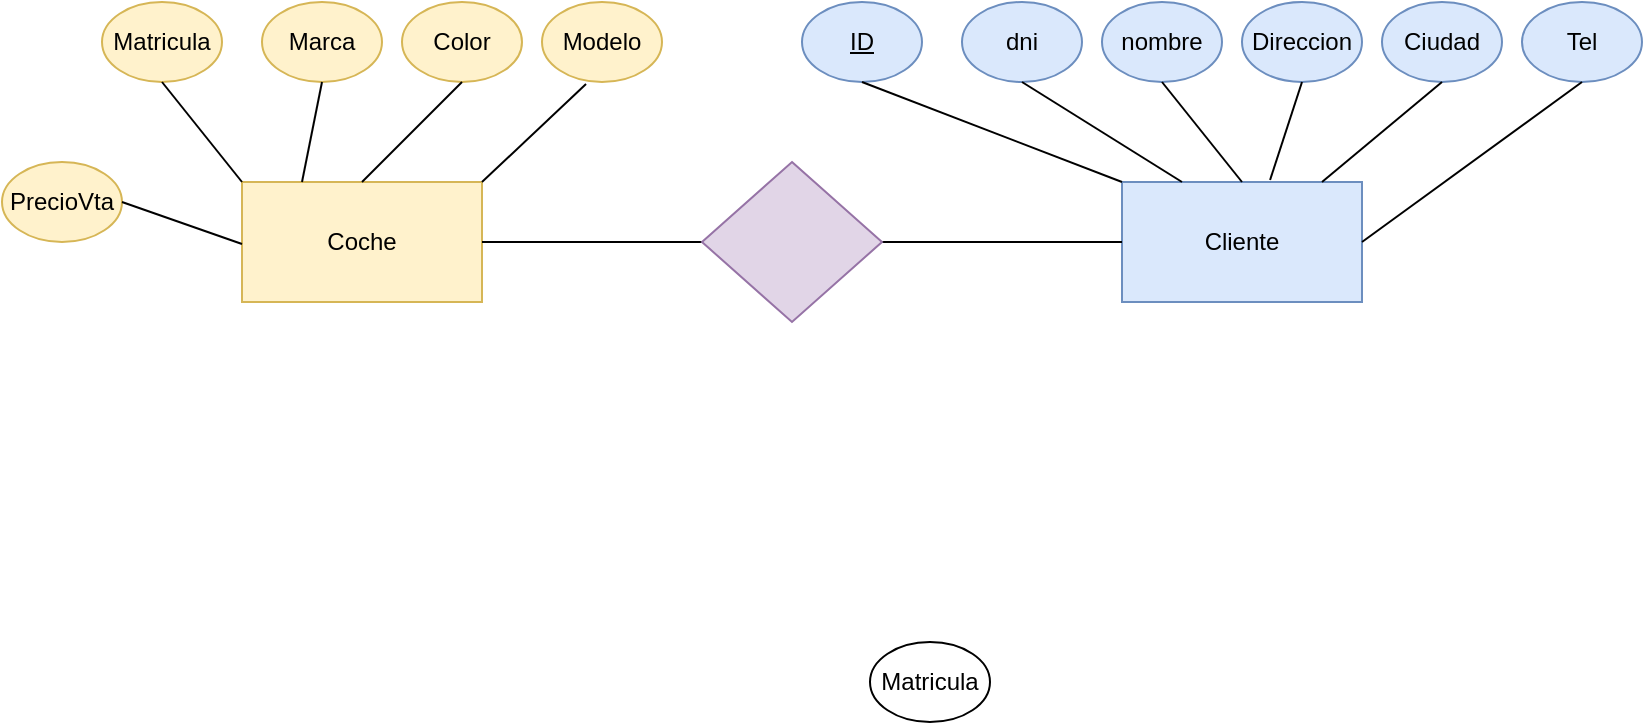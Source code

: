 <mxfile version="24.7.7">
  <diagram name="Página-1" id="XbbW0E3DY1Hykfo39sZ1">
    <mxGraphModel dx="2022" dy="615" grid="1" gridSize="10" guides="1" tooltips="1" connect="1" arrows="1" fold="1" page="1" pageScale="1" pageWidth="827" pageHeight="1169" math="0" shadow="0">
      <root>
        <mxCell id="0" />
        <mxCell id="1" parent="0" />
        <mxCell id="bFVW-gel4DIm9eiZ2UtS-2" value="dni" style="ellipse;whiteSpace=wrap;html=1;fillColor=#dae8fc;strokeColor=#6c8ebf;" vertex="1" parent="1">
          <mxGeometry x="460" y="200" width="60" height="40" as="geometry" />
        </mxCell>
        <mxCell id="bFVW-gel4DIm9eiZ2UtS-7" value="nombre" style="ellipse;whiteSpace=wrap;html=1;fillColor=#dae8fc;strokeColor=#6c8ebf;" vertex="1" parent="1">
          <mxGeometry x="530" y="200" width="60" height="40" as="geometry" />
        </mxCell>
        <mxCell id="bFVW-gel4DIm9eiZ2UtS-8" value="Direccion" style="ellipse;whiteSpace=wrap;html=1;fillColor=#dae8fc;strokeColor=#6c8ebf;" vertex="1" parent="1">
          <mxGeometry x="600" y="200" width="60" height="40" as="geometry" />
        </mxCell>
        <mxCell id="bFVW-gel4DIm9eiZ2UtS-9" value="Ciudad" style="ellipse;whiteSpace=wrap;html=1;fillColor=#dae8fc;strokeColor=#6c8ebf;" vertex="1" parent="1">
          <mxGeometry x="670" y="200" width="60" height="40" as="geometry" />
        </mxCell>
        <mxCell id="bFVW-gel4DIm9eiZ2UtS-10" value="Tel" style="ellipse;whiteSpace=wrap;html=1;fillColor=#dae8fc;strokeColor=#6c8ebf;" vertex="1" parent="1">
          <mxGeometry x="740" y="200" width="60" height="40" as="geometry" />
        </mxCell>
        <mxCell id="bFVW-gel4DIm9eiZ2UtS-11" value="Matricula" style="ellipse;whiteSpace=wrap;html=1;fillColor=#fff2cc;strokeColor=#d6b656;" vertex="1" parent="1">
          <mxGeometry x="30" y="200" width="60" height="40" as="geometry" />
        </mxCell>
        <mxCell id="bFVW-gel4DIm9eiZ2UtS-12" value="Marca" style="ellipse;whiteSpace=wrap;html=1;fillColor=#fff2cc;strokeColor=#d6b656;" vertex="1" parent="1">
          <mxGeometry x="110" y="200" width="60" height="40" as="geometry" />
        </mxCell>
        <mxCell id="bFVW-gel4DIm9eiZ2UtS-13" value="Matricula" style="ellipse;whiteSpace=wrap;html=1;" vertex="1" parent="1">
          <mxGeometry x="414" y="520" width="60" height="40" as="geometry" />
        </mxCell>
        <mxCell id="bFVW-gel4DIm9eiZ2UtS-14" value="Modelo" style="ellipse;whiteSpace=wrap;html=1;fillColor=#fff2cc;strokeColor=#d6b656;" vertex="1" parent="1">
          <mxGeometry x="250" y="200" width="60" height="40" as="geometry" />
        </mxCell>
        <mxCell id="bFVW-gel4DIm9eiZ2UtS-15" value="Color" style="ellipse;whiteSpace=wrap;html=1;fillColor=#fff2cc;strokeColor=#d6b656;" vertex="1" parent="1">
          <mxGeometry x="180" y="200" width="60" height="40" as="geometry" />
        </mxCell>
        <mxCell id="bFVW-gel4DIm9eiZ2UtS-17" value="Cliente" style="rounded=0;whiteSpace=wrap;html=1;fillColor=#dae8fc;strokeColor=#6c8ebf;" vertex="1" parent="1">
          <mxGeometry x="540" y="290" width="120" height="60" as="geometry" />
        </mxCell>
        <mxCell id="bFVW-gel4DIm9eiZ2UtS-18" value="&lt;u&gt;ID&lt;/u&gt;" style="ellipse;whiteSpace=wrap;html=1;fillColor=#dae8fc;strokeColor=#6c8ebf;" vertex="1" parent="1">
          <mxGeometry x="380" y="200" width="60" height="40" as="geometry" />
        </mxCell>
        <mxCell id="bFVW-gel4DIm9eiZ2UtS-19" value="Coche" style="rounded=0;whiteSpace=wrap;html=1;fillColor=#fff2cc;strokeColor=#d6b656;" vertex="1" parent="1">
          <mxGeometry x="100" y="290" width="120" height="60" as="geometry" />
        </mxCell>
        <mxCell id="bFVW-gel4DIm9eiZ2UtS-22" value="" style="endArrow=none;html=1;rounded=0;entryX=0.5;entryY=1;entryDx=0;entryDy=0;exitX=0;exitY=0;exitDx=0;exitDy=0;" edge="1" parent="1" source="bFVW-gel4DIm9eiZ2UtS-19" target="bFVW-gel4DIm9eiZ2UtS-11">
          <mxGeometry width="50" height="50" relative="1" as="geometry">
            <mxPoint x="390" y="410" as="sourcePoint" />
            <mxPoint x="440" y="360" as="targetPoint" />
          </mxGeometry>
        </mxCell>
        <mxCell id="bFVW-gel4DIm9eiZ2UtS-23" value="" style="endArrow=none;html=1;rounded=0;entryX=0.5;entryY=1;entryDx=0;entryDy=0;exitX=0.25;exitY=0;exitDx=0;exitDy=0;" edge="1" parent="1" source="bFVW-gel4DIm9eiZ2UtS-19" target="bFVW-gel4DIm9eiZ2UtS-12">
          <mxGeometry width="50" height="50" relative="1" as="geometry">
            <mxPoint x="110" y="300" as="sourcePoint" />
            <mxPoint x="70" y="250" as="targetPoint" />
          </mxGeometry>
        </mxCell>
        <mxCell id="bFVW-gel4DIm9eiZ2UtS-24" value="" style="endArrow=none;html=1;rounded=0;entryX=0.5;entryY=1;entryDx=0;entryDy=0;exitX=0.5;exitY=0;exitDx=0;exitDy=0;" edge="1" parent="1" source="bFVW-gel4DIm9eiZ2UtS-19" target="bFVW-gel4DIm9eiZ2UtS-15">
          <mxGeometry width="50" height="50" relative="1" as="geometry">
            <mxPoint x="160" y="280" as="sourcePoint" />
            <mxPoint x="150" y="250" as="targetPoint" />
          </mxGeometry>
        </mxCell>
        <mxCell id="bFVW-gel4DIm9eiZ2UtS-26" value="" style="endArrow=none;html=1;rounded=0;entryX=0.367;entryY=1.025;entryDx=0;entryDy=0;exitX=1;exitY=0;exitDx=0;exitDy=0;entryPerimeter=0;" edge="1" parent="1" source="bFVW-gel4DIm9eiZ2UtS-19" target="bFVW-gel4DIm9eiZ2UtS-14">
          <mxGeometry width="50" height="50" relative="1" as="geometry">
            <mxPoint x="170" y="300" as="sourcePoint" />
            <mxPoint x="220" y="250" as="targetPoint" />
          </mxGeometry>
        </mxCell>
        <mxCell id="bFVW-gel4DIm9eiZ2UtS-27" value="PrecioVta" style="ellipse;whiteSpace=wrap;html=1;fillColor=#fff2cc;strokeColor=#d6b656;" vertex="1" parent="1">
          <mxGeometry x="-20" y="280" width="60" height="40" as="geometry" />
        </mxCell>
        <mxCell id="bFVW-gel4DIm9eiZ2UtS-28" value="" style="endArrow=none;html=1;rounded=0;entryX=1;entryY=0.5;entryDx=0;entryDy=0;" edge="1" parent="1" target="bFVW-gel4DIm9eiZ2UtS-27">
          <mxGeometry width="50" height="50" relative="1" as="geometry">
            <mxPoint x="100" y="321" as="sourcePoint" />
            <mxPoint x="260" y="300" as="targetPoint" />
          </mxGeometry>
        </mxCell>
        <mxCell id="bFVW-gel4DIm9eiZ2UtS-30" value="" style="endArrow=none;html=1;rounded=0;entryX=0.5;entryY=1;entryDx=0;entryDy=0;exitX=0;exitY=0;exitDx=0;exitDy=0;" edge="1" parent="1" source="bFVW-gel4DIm9eiZ2UtS-17" target="bFVW-gel4DIm9eiZ2UtS-18">
          <mxGeometry width="50" height="50" relative="1" as="geometry">
            <mxPoint x="390" y="410" as="sourcePoint" />
            <mxPoint x="440" y="360" as="targetPoint" />
          </mxGeometry>
        </mxCell>
        <mxCell id="bFVW-gel4DIm9eiZ2UtS-31" value="" style="endArrow=none;html=1;rounded=0;entryX=0.5;entryY=1;entryDx=0;entryDy=0;exitX=0.25;exitY=0;exitDx=0;exitDy=0;" edge="1" parent="1" source="bFVW-gel4DIm9eiZ2UtS-17" target="bFVW-gel4DIm9eiZ2UtS-2">
          <mxGeometry width="50" height="50" relative="1" as="geometry">
            <mxPoint x="550" y="300" as="sourcePoint" />
            <mxPoint x="420" y="250" as="targetPoint" />
          </mxGeometry>
        </mxCell>
        <mxCell id="bFVW-gel4DIm9eiZ2UtS-32" value="" style="endArrow=none;html=1;rounded=0;entryX=0.5;entryY=1;entryDx=0;entryDy=0;exitX=0.5;exitY=0;exitDx=0;exitDy=0;" edge="1" parent="1" source="bFVW-gel4DIm9eiZ2UtS-17" target="bFVW-gel4DIm9eiZ2UtS-7">
          <mxGeometry width="50" height="50" relative="1" as="geometry">
            <mxPoint x="580" y="300" as="sourcePoint" />
            <mxPoint x="500" y="250" as="targetPoint" />
          </mxGeometry>
        </mxCell>
        <mxCell id="bFVW-gel4DIm9eiZ2UtS-33" value="" style="endArrow=none;html=1;rounded=0;entryX=0.5;entryY=1;entryDx=0;entryDy=0;exitX=0.617;exitY=-0.017;exitDx=0;exitDy=0;exitPerimeter=0;" edge="1" parent="1" source="bFVW-gel4DIm9eiZ2UtS-17" target="bFVW-gel4DIm9eiZ2UtS-8">
          <mxGeometry width="50" height="50" relative="1" as="geometry">
            <mxPoint x="610" y="300" as="sourcePoint" />
            <mxPoint x="570" y="250" as="targetPoint" />
          </mxGeometry>
        </mxCell>
        <mxCell id="bFVW-gel4DIm9eiZ2UtS-34" value="" style="endArrow=none;html=1;rounded=0;entryX=0.5;entryY=1;entryDx=0;entryDy=0;" edge="1" parent="1" target="bFVW-gel4DIm9eiZ2UtS-9">
          <mxGeometry width="50" height="50" relative="1" as="geometry">
            <mxPoint x="640" y="290" as="sourcePoint" />
            <mxPoint x="640" y="250" as="targetPoint" />
          </mxGeometry>
        </mxCell>
        <mxCell id="bFVW-gel4DIm9eiZ2UtS-35" value="" style="endArrow=none;html=1;rounded=0;entryX=0.5;entryY=1;entryDx=0;entryDy=0;exitX=1;exitY=0.5;exitDx=0;exitDy=0;" edge="1" parent="1" source="bFVW-gel4DIm9eiZ2UtS-17" target="bFVW-gel4DIm9eiZ2UtS-10">
          <mxGeometry width="50" height="50" relative="1" as="geometry">
            <mxPoint x="650" y="300" as="sourcePoint" />
            <mxPoint x="710" y="250" as="targetPoint" />
          </mxGeometry>
        </mxCell>
        <mxCell id="bFVW-gel4DIm9eiZ2UtS-37" value="" style="endArrow=none;html=1;rounded=0;exitX=1;exitY=0.5;exitDx=0;exitDy=0;" edge="1" parent="1" source="bFVW-gel4DIm9eiZ2UtS-19">
          <mxGeometry width="50" height="50" relative="1" as="geometry">
            <mxPoint x="390" y="410" as="sourcePoint" />
            <mxPoint x="340" y="320" as="targetPoint" />
          </mxGeometry>
        </mxCell>
        <mxCell id="bFVW-gel4DIm9eiZ2UtS-38" value="" style="endArrow=none;html=1;rounded=0;entryX=0;entryY=0.5;entryDx=0;entryDy=0;exitX=1;exitY=0.5;exitDx=0;exitDy=0;" edge="1" parent="1" source="bFVW-gel4DIm9eiZ2UtS-39" target="bFVW-gel4DIm9eiZ2UtS-17">
          <mxGeometry width="50" height="50" relative="1" as="geometry">
            <mxPoint x="450" y="320" as="sourcePoint" />
            <mxPoint x="350" y="330" as="targetPoint" />
          </mxGeometry>
        </mxCell>
        <mxCell id="bFVW-gel4DIm9eiZ2UtS-39" value="" style="rhombus;whiteSpace=wrap;html=1;fillColor=#e1d5e7;strokeColor=#9673a6;" vertex="1" parent="1">
          <mxGeometry x="330" y="280" width="90" height="80" as="geometry" />
        </mxCell>
      </root>
    </mxGraphModel>
  </diagram>
</mxfile>
